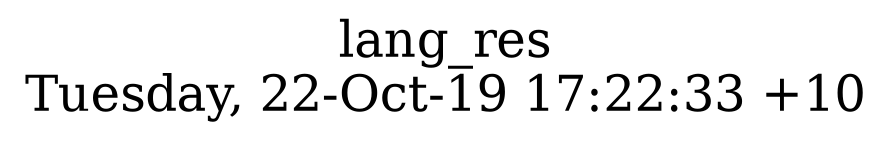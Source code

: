 digraph G {
fontsize="24";
label="lang_res\nTuesday, 22-Oct-19 17:22:33 +10";
nojustify=true;
ordering=out;
rankdir=LR;
size="30";
}
